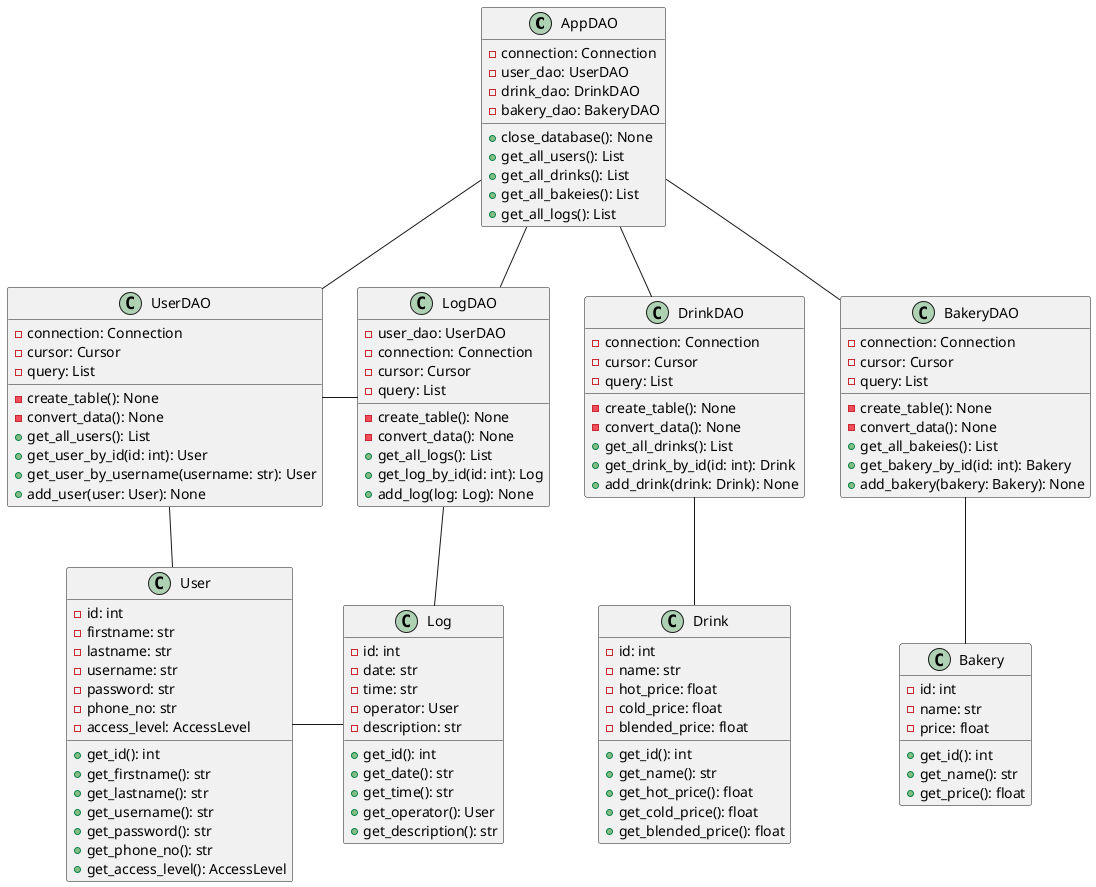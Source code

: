 @startuml

class AppDAO {
    - connection: Connection
    - user_dao: UserDAO
    - drink_dao: DrinkDAO
    - bakery_dao: BakeryDAO

    + close_database(): None
    + get_all_users(): List
    + get_all_drinks(): List
    + get_all_bakeies(): List
    + get_all_logs(): List

}

class UserDAO {
    - connection: Connection
    - cursor: Cursor
    - query: List

    - create_table(): None
    - convert_data(): None
    + get_all_users(): List
    + get_user_by_id(id: int): User
    + get_user_by_username(username: str): User
    + add_user(user: User): None
}

class DrinkDAO {
    - connection: Connection
    - cursor: Cursor
    - query: List

    - create_table(): None
    - convert_data(): None
    + get_all_drinks(): List
    + get_drink_by_id(id: int): Drink
    + add_drink(drink: Drink): None

}

class BakeryDAO {
    - connection: Connection
    - cursor: Cursor
    - query: List

    - create_table(): None
    - convert_data(): None
    + get_all_bakeies(): List
    + get_bakery_by_id(id: int): Bakery
    + add_bakery(bakery: Bakery): None 

}

class LogDAO {
    - user_dao: UserDAO
    - connection: Connection
    - cursor: Cursor
    - query: List

    - create_table(): None
    - convert_data(): None
    + get_all_logs(): List
    + get_log_by_id(id: int): Log
    + add_log(log: Log): None

}

class User {
    - id: int
    - firstname: str
    - lastname: str
    - username: str
    - password: str
    - phone_no: str
    - access_level: AccessLevel

    + get_id(): int
    + get_firstname(): str
    + get_lastname(): str
    + get_username(): str
    + get_password(): str
    + get_phone_no(): str
    + get_access_level(): AccessLevel
}

class Log {
    - id: int
    - date: str
    - time: str
    - operator: User
    - description: str

    + get_id(): int
    + get_date(): str
    + get_time(): str
    + get_operator(): User
    + get_description(): str
}

class Drink {
    - id: int
    - name: str
    - hot_price: float
    - cold_price: float
    - blended_price: float

    + get_id(): int
    + get_name(): str
    + get_hot_price(): float
    + get_cold_price(): float
    + get_blended_price(): float
}

class Bakery {
    - id: int
    - name: str
    - price: float

    + get_id(): int
    + get_name(): str
    + get_price(): float
}

AppDAO -- UserDAO
AppDAO -- LogDAO
UserDAO - LogDAO
AppDAO -- DrinkDAO
AppDAO -- BakeryDAO
UserDAO -- User
LogDAO -- Log
User - Log
DrinkDAO -- Drink
BakeryDAO -- Bakery
@enduml